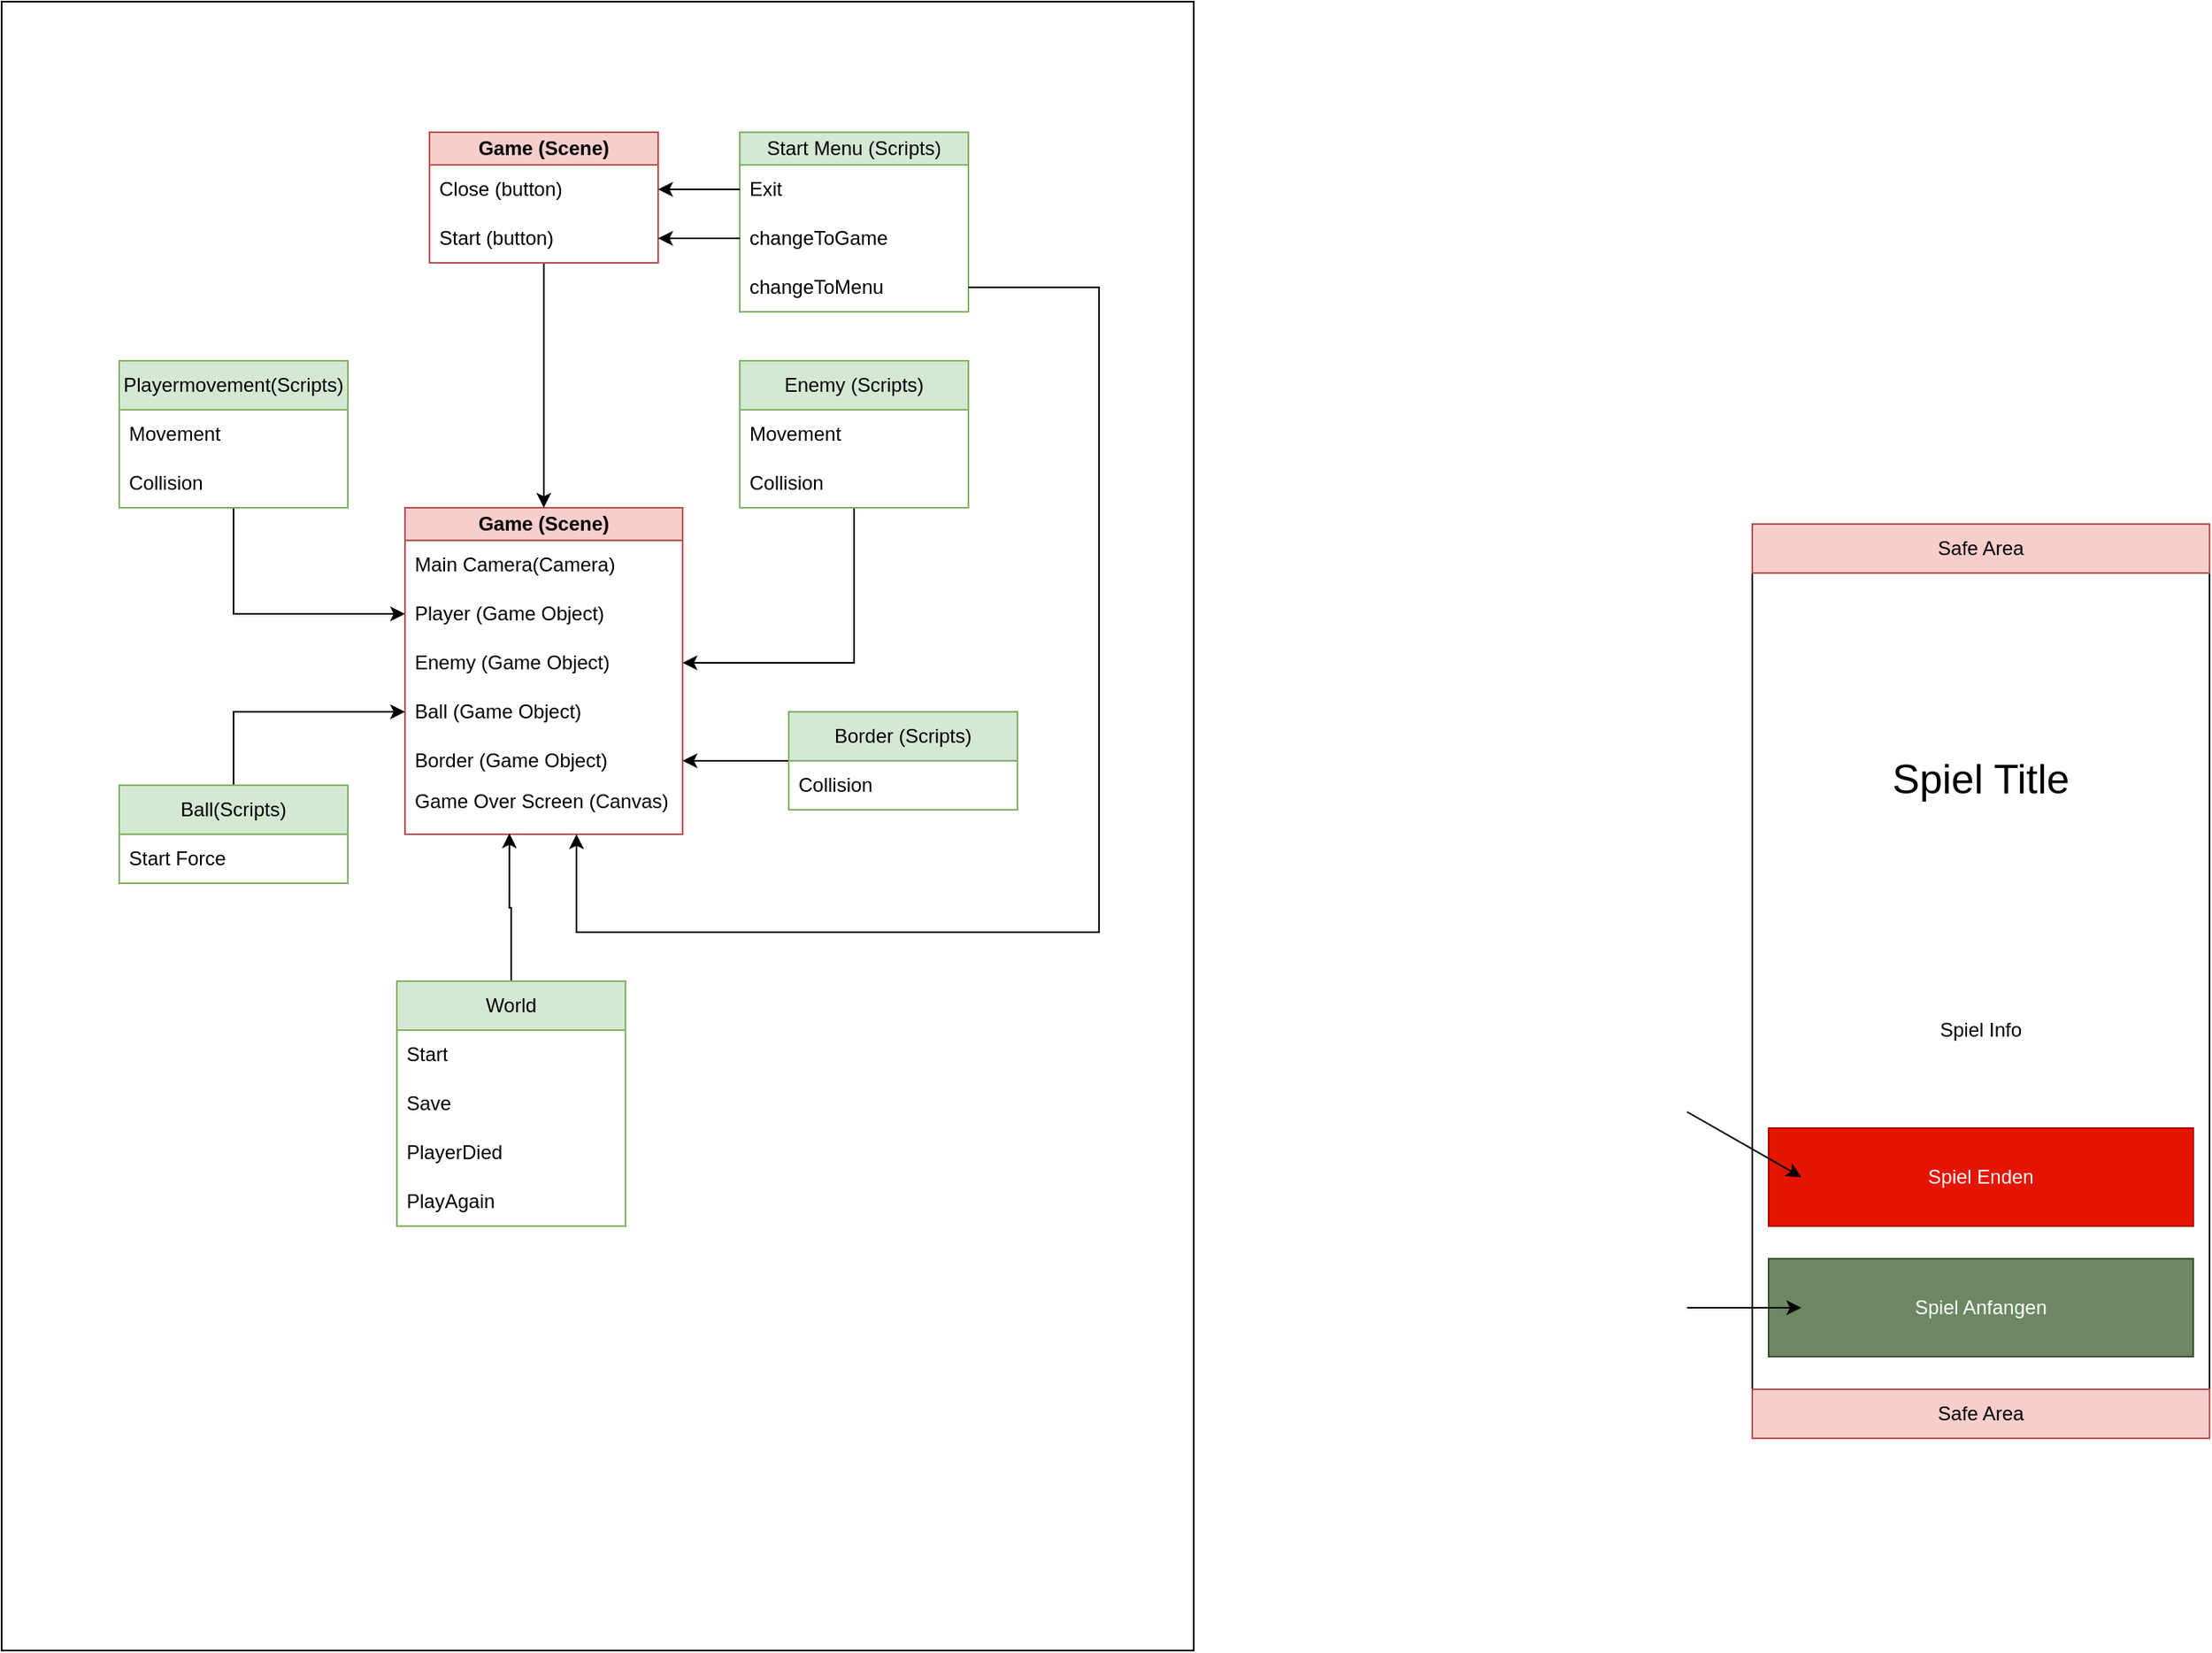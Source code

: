 <mxfile version="20.8.19" type="device"><diagram id="C5RBs43oDa-KdzZeNtuy" name="Page-1"><mxGraphModel dx="1526" dy="783" grid="1" gridSize="10" guides="1" tooltips="1" connect="1" arrows="1" fold="1" page="1" pageScale="1" pageWidth="827" pageHeight="1169" math="0" shadow="0"><root><mxCell id="WIyWlLk6GJQsqaUBKTNV-0"/><mxCell id="WIyWlLk6GJQsqaUBKTNV-1" parent="WIyWlLk6GJQsqaUBKTNV-0"/><mxCell id="-gfk6f27gDRlpJqy_mTU-3" value="" style="rounded=0;whiteSpace=wrap;html=1;" vertex="1" parent="WIyWlLk6GJQsqaUBKTNV-1"><mxGeometry x="48" y="80" width="730" height="1010" as="geometry"/></mxCell><mxCell id="5GjLSVF3ecgDaPZPzRgm-0" value="&lt;b&gt;Game (Scene)&lt;/b&gt;" style="swimlane;fontStyle=0;childLayout=stackLayout;horizontal=1;startSize=20;horizontalStack=0;resizeParent=1;resizeParentMax=0;resizeLast=0;collapsible=1;marginBottom=0;whiteSpace=wrap;html=1;fillColor=#f8cecc;strokeColor=#b85450;" parent="WIyWlLk6GJQsqaUBKTNV-1" vertex="1"><mxGeometry x="295" y="390" width="170" height="200" as="geometry"><mxRectangle x="460" y="210" width="70" height="30" as="alternateBounds"/></mxGeometry></mxCell><mxCell id="5GjLSVF3ecgDaPZPzRgm-1" value="&lt;div&gt;Main Camera(Camera)&lt;/div&gt;" style="text;strokeColor=none;fillColor=none;align=left;verticalAlign=middle;spacingLeft=4;spacingRight=4;overflow=hidden;points=[[0,0.5],[1,0.5]];portConstraint=eastwest;rotatable=0;whiteSpace=wrap;html=1;" parent="5GjLSVF3ecgDaPZPzRgm-0" vertex="1"><mxGeometry y="20" width="170" height="30" as="geometry"/></mxCell><mxCell id="5GjLSVF3ecgDaPZPzRgm-2" value="Player (Game Object)" style="text;strokeColor=none;fillColor=none;align=left;verticalAlign=middle;spacingLeft=4;spacingRight=4;overflow=hidden;points=[[0,0.5],[1,0.5]];portConstraint=eastwest;rotatable=0;whiteSpace=wrap;html=1;" parent="5GjLSVF3ecgDaPZPzRgm-0" vertex="1"><mxGeometry y="50" width="170" height="30" as="geometry"/></mxCell><mxCell id="5GjLSVF3ecgDaPZPzRgm-3" value="&lt;div&gt;Enemy (Game Object)&lt;/div&gt;" style="text;strokeColor=none;fillColor=none;align=left;verticalAlign=middle;spacingLeft=4;spacingRight=4;overflow=hidden;points=[[0,0.5],[1,0.5]];portConstraint=eastwest;rotatable=0;whiteSpace=wrap;html=1;" parent="5GjLSVF3ecgDaPZPzRgm-0" vertex="1"><mxGeometry y="80" width="170" height="30" as="geometry"/></mxCell><mxCell id="5GjLSVF3ecgDaPZPzRgm-5" value="Ball (Game Object)" style="text;strokeColor=none;fillColor=none;align=left;verticalAlign=middle;spacingLeft=4;spacingRight=4;overflow=hidden;points=[[0,0.5],[1,0.5]];portConstraint=eastwest;rotatable=0;whiteSpace=wrap;html=1;" parent="5GjLSVF3ecgDaPZPzRgm-0" vertex="1"><mxGeometry y="110" width="170" height="30" as="geometry"/></mxCell><mxCell id="-gfk6f27gDRlpJqy_mTU-42" value="Border (Game Object)" style="text;strokeColor=none;fillColor=none;align=left;verticalAlign=middle;spacingLeft=4;spacingRight=4;overflow=hidden;points=[[0,0.5],[1,0.5]];portConstraint=eastwest;rotatable=0;whiteSpace=wrap;html=1;" vertex="1" parent="5GjLSVF3ecgDaPZPzRgm-0"><mxGeometry y="140" width="170" height="30" as="geometry"/></mxCell><mxCell id="5GjLSVF3ecgDaPZPzRgm-4" value="&lt;div&gt;Game Over Screen (Canvas)&lt;/div&gt;&lt;div&gt;&lt;br&gt;&lt;/div&gt;" style="text;strokeColor=none;fillColor=none;align=left;verticalAlign=middle;spacingLeft=4;spacingRight=4;overflow=hidden;points=[[0,0.5],[1,0.5]];portConstraint=eastwest;rotatable=0;whiteSpace=wrap;html=1;" parent="5GjLSVF3ecgDaPZPzRgm-0" vertex="1"><mxGeometry y="170" width="170" height="30" as="geometry"/></mxCell><mxCell id="5GjLSVF3ecgDaPZPzRgm-11" style="edgeStyle=orthogonalEdgeStyle;rounded=0;orthogonalLoop=1;jettySize=auto;html=1;" parent="WIyWlLk6GJQsqaUBKTNV-1" source="5GjLSVF3ecgDaPZPzRgm-7" target="5GjLSVF3ecgDaPZPzRgm-2" edge="1"><mxGeometry relative="1" as="geometry"/></mxCell><mxCell id="5GjLSVF3ecgDaPZPzRgm-7" value="Playermovement(Scripts)" style="swimlane;fontStyle=0;childLayout=stackLayout;horizontal=1;startSize=30;horizontalStack=0;resizeParent=1;resizeParentMax=0;resizeLast=0;collapsible=1;marginBottom=0;whiteSpace=wrap;html=1;fillColor=#d5e8d4;strokeColor=#82b366;" parent="WIyWlLk6GJQsqaUBKTNV-1" vertex="1"><mxGeometry x="120" y="300" width="140" height="90" as="geometry"/></mxCell><mxCell id="5GjLSVF3ecgDaPZPzRgm-8" value="Movement" style="text;strokeColor=none;fillColor=none;align=left;verticalAlign=middle;spacingLeft=4;spacingRight=4;overflow=hidden;points=[[0,0.5],[1,0.5]];portConstraint=eastwest;rotatable=0;whiteSpace=wrap;html=1;" parent="5GjLSVF3ecgDaPZPzRgm-7" vertex="1"><mxGeometry y="30" width="140" height="30" as="geometry"/></mxCell><mxCell id="5GjLSVF3ecgDaPZPzRgm-9" value="Collision" style="text;strokeColor=none;fillColor=none;align=left;verticalAlign=middle;spacingLeft=4;spacingRight=4;overflow=hidden;points=[[0,0.5],[1,0.5]];portConstraint=eastwest;rotatable=0;whiteSpace=wrap;html=1;" parent="5GjLSVF3ecgDaPZPzRgm-7" vertex="1"><mxGeometry y="60" width="140" height="30" as="geometry"/></mxCell><mxCell id="5GjLSVF3ecgDaPZPzRgm-16" style="edgeStyle=orthogonalEdgeStyle;rounded=0;orthogonalLoop=1;jettySize=auto;html=1;entryX=0;entryY=0.5;entryDx=0;entryDy=0;" parent="WIyWlLk6GJQsqaUBKTNV-1" source="5GjLSVF3ecgDaPZPzRgm-12" target="5GjLSVF3ecgDaPZPzRgm-5" edge="1"><mxGeometry relative="1" as="geometry"/></mxCell><mxCell id="5GjLSVF3ecgDaPZPzRgm-12" value="Ball(Scripts)" style="swimlane;fontStyle=0;childLayout=stackLayout;horizontal=1;startSize=30;horizontalStack=0;resizeParent=1;resizeParentMax=0;resizeLast=0;collapsible=1;marginBottom=0;whiteSpace=wrap;html=1;fillColor=#d5e8d4;strokeColor=#82b366;" parent="WIyWlLk6GJQsqaUBKTNV-1" vertex="1"><mxGeometry x="120" y="560" width="140" height="60" as="geometry"/></mxCell><mxCell id="5GjLSVF3ecgDaPZPzRgm-13" value="Start Force" style="text;strokeColor=none;fillColor=none;align=left;verticalAlign=middle;spacingLeft=4;spacingRight=4;overflow=hidden;points=[[0,0.5],[1,0.5]];portConstraint=eastwest;rotatable=0;whiteSpace=wrap;html=1;" parent="5GjLSVF3ecgDaPZPzRgm-12" vertex="1"><mxGeometry y="30" width="140" height="30" as="geometry"/></mxCell><mxCell id="-gfk6f27gDRlpJqy_mTU-43" style="edgeStyle=orthogonalEdgeStyle;rounded=0;orthogonalLoop=1;jettySize=auto;html=1;fontSize=25;" edge="1" parent="WIyWlLk6GJQsqaUBKTNV-1" source="5GjLSVF3ecgDaPZPzRgm-17" target="-gfk6f27gDRlpJqy_mTU-42"><mxGeometry relative="1" as="geometry"/></mxCell><mxCell id="5GjLSVF3ecgDaPZPzRgm-17" value="Border (Scripts)" style="swimlane;fontStyle=0;childLayout=stackLayout;horizontal=1;startSize=30;horizontalStack=0;resizeParent=1;resizeParentMax=0;resizeLast=0;collapsible=1;marginBottom=0;whiteSpace=wrap;html=1;fillColor=#d5e8d4;strokeColor=#82b366;" parent="WIyWlLk6GJQsqaUBKTNV-1" vertex="1"><mxGeometry x="530" y="515" width="140" height="60" as="geometry"/></mxCell><mxCell id="5GjLSVF3ecgDaPZPzRgm-18" value="Collision" style="text;strokeColor=none;fillColor=none;align=left;verticalAlign=middle;spacingLeft=4;spacingRight=4;overflow=hidden;points=[[0,0.5],[1,0.5]];portConstraint=eastwest;rotatable=0;whiteSpace=wrap;html=1;" parent="5GjLSVF3ecgDaPZPzRgm-17" vertex="1"><mxGeometry y="30" width="140" height="30" as="geometry"/></mxCell><mxCell id="5GjLSVF3ecgDaPZPzRgm-27" style="edgeStyle=orthogonalEdgeStyle;rounded=0;orthogonalLoop=1;jettySize=auto;html=1;" parent="WIyWlLk6GJQsqaUBKTNV-1" source="5GjLSVF3ecgDaPZPzRgm-24" target="5GjLSVF3ecgDaPZPzRgm-3" edge="1"><mxGeometry relative="1" as="geometry"/></mxCell><mxCell id="5GjLSVF3ecgDaPZPzRgm-24" value="Enemy (Scripts)" style="swimlane;fontStyle=0;childLayout=stackLayout;horizontal=1;startSize=30;horizontalStack=0;resizeParent=1;resizeParentMax=0;resizeLast=0;collapsible=1;marginBottom=0;whiteSpace=wrap;html=1;fillColor=#d5e8d4;strokeColor=#82b366;" parent="WIyWlLk6GJQsqaUBKTNV-1" vertex="1"><mxGeometry x="500" y="300" width="140" height="90" as="geometry"/></mxCell><mxCell id="5GjLSVF3ecgDaPZPzRgm-25" value="Movement" style="text;strokeColor=none;fillColor=none;align=left;verticalAlign=middle;spacingLeft=4;spacingRight=4;overflow=hidden;points=[[0,0.5],[1,0.5]];portConstraint=eastwest;rotatable=0;whiteSpace=wrap;html=1;" parent="5GjLSVF3ecgDaPZPzRgm-24" vertex="1"><mxGeometry y="30" width="140" height="30" as="geometry"/></mxCell><mxCell id="5GjLSVF3ecgDaPZPzRgm-26" value="Collision" style="text;strokeColor=none;fillColor=none;align=left;verticalAlign=middle;spacingLeft=4;spacingRight=4;overflow=hidden;points=[[0,0.5],[1,0.5]];portConstraint=eastwest;rotatable=0;whiteSpace=wrap;html=1;" parent="5GjLSVF3ecgDaPZPzRgm-24" vertex="1"><mxGeometry y="60" width="140" height="30" as="geometry"/></mxCell><mxCell id="-gfk6f27gDRlpJqy_mTU-48" style="edgeStyle=orthogonalEdgeStyle;rounded=0;orthogonalLoop=1;jettySize=auto;html=1;entryX=0.376;entryY=0.983;entryDx=0;entryDy=0;entryPerimeter=0;fontSize=25;" edge="1" parent="WIyWlLk6GJQsqaUBKTNV-1" source="25wPWqFX7AymtjfCbaDo-0" target="5GjLSVF3ecgDaPZPzRgm-4"><mxGeometry relative="1" as="geometry"/></mxCell><mxCell id="25wPWqFX7AymtjfCbaDo-0" value="World" style="swimlane;fontStyle=0;childLayout=stackLayout;horizontal=1;startSize=30;horizontalStack=0;resizeParent=1;resizeParentMax=0;resizeLast=0;collapsible=1;marginBottom=0;whiteSpace=wrap;html=1;fillColor=#d5e8d4;strokeColor=#82b366;" parent="WIyWlLk6GJQsqaUBKTNV-1" vertex="1"><mxGeometry x="290" y="680" width="140" height="150" as="geometry"/></mxCell><mxCell id="25wPWqFX7AymtjfCbaDo-1" value="Start" style="text;strokeColor=none;fillColor=none;align=left;verticalAlign=middle;spacingLeft=4;spacingRight=4;overflow=hidden;points=[[0,0.5],[1,0.5]];portConstraint=eastwest;rotatable=0;whiteSpace=wrap;html=1;" parent="25wPWqFX7AymtjfCbaDo-0" vertex="1"><mxGeometry y="30" width="140" height="30" as="geometry"/></mxCell><mxCell id="25wPWqFX7AymtjfCbaDo-2" value="&lt;div&gt;Save&lt;span style=&quot;white-space: pre;&quot;&gt;&#9;&lt;/span&gt;&lt;span style=&quot;white-space: pre;&quot;&gt;&#9;&lt;/span&gt;&lt;span style=&quot;white-space: pre;&quot;&gt;&#9;&lt;/span&gt;&lt;/div&gt;" style="text;strokeColor=none;fillColor=none;align=left;verticalAlign=middle;spacingLeft=4;spacingRight=4;overflow=hidden;points=[[0,0.5],[1,0.5]];portConstraint=eastwest;rotatable=0;whiteSpace=wrap;html=1;" parent="25wPWqFX7AymtjfCbaDo-0" vertex="1"><mxGeometry y="60" width="140" height="30" as="geometry"/></mxCell><mxCell id="25wPWqFX7AymtjfCbaDo-3" value="PlayerDied" style="text;strokeColor=none;fillColor=none;align=left;verticalAlign=middle;spacingLeft=4;spacingRight=4;overflow=hidden;points=[[0,0.5],[1,0.5]];portConstraint=eastwest;rotatable=0;whiteSpace=wrap;html=1;" parent="25wPWqFX7AymtjfCbaDo-0" vertex="1"><mxGeometry y="90" width="140" height="30" as="geometry"/></mxCell><mxCell id="25wPWqFX7AymtjfCbaDo-4" value="PlayAgain" style="text;strokeColor=none;fillColor=none;align=left;verticalAlign=middle;spacingLeft=4;spacingRight=4;overflow=hidden;points=[[0,0.5],[1,0.5]];portConstraint=eastwest;rotatable=0;whiteSpace=wrap;html=1;" parent="25wPWqFX7AymtjfCbaDo-0" vertex="1"><mxGeometry y="120" width="140" height="30" as="geometry"/></mxCell><mxCell id="-gfk6f27gDRlpJqy_mTU-4" value="" style="rounded=0;whiteSpace=wrap;html=1;" vertex="1" parent="WIyWlLk6GJQsqaUBKTNV-1"><mxGeometry x="1120" y="400" width="280" height="560" as="geometry"/></mxCell><mxCell id="-gfk6f27gDRlpJqy_mTU-5" value="Safe Area" style="rounded=0;whiteSpace=wrap;html=1;fillColor=#f8cecc;strokeColor=#b85450;" vertex="1" parent="WIyWlLk6GJQsqaUBKTNV-1"><mxGeometry x="1120" y="400" width="280" height="30" as="geometry"/></mxCell><mxCell id="-gfk6f27gDRlpJqy_mTU-6" value="Safe Area" style="rounded=0;whiteSpace=wrap;html=1;fillColor=#f8cecc;strokeColor=#b85450;" vertex="1" parent="WIyWlLk6GJQsqaUBKTNV-1"><mxGeometry x="1120" y="930" width="280" height="30" as="geometry"/></mxCell><mxCell id="-gfk6f27gDRlpJqy_mTU-7" value="Spiel Anfangen" style="rounded=0;whiteSpace=wrap;html=1;fillColor=#6d8764;strokeColor=#3A5431;fontColor=#ffffff;" vertex="1" parent="WIyWlLk6GJQsqaUBKTNV-1"><mxGeometry x="1130" y="850" width="260" height="60" as="geometry"/></mxCell><mxCell id="-gfk6f27gDRlpJqy_mTU-8" value="Spiel Enden" style="rounded=0;whiteSpace=wrap;html=1;fillColor=#e51400;strokeColor=#B20000;fontColor=#ffffff;" vertex="1" parent="WIyWlLk6GJQsqaUBKTNV-1"><mxGeometry x="1130" y="770" width="260" height="60" as="geometry"/></mxCell><mxCell id="-gfk6f27gDRlpJqy_mTU-9" value="Spiel Info" style="text;html=1;strokeColor=none;fillColor=none;align=center;verticalAlign=middle;whiteSpace=wrap;rounded=0;" vertex="1" parent="WIyWlLk6GJQsqaUBKTNV-1"><mxGeometry x="1130" y="660" width="260" height="100" as="geometry"/></mxCell><mxCell id="-gfk6f27gDRlpJqy_mTU-10" value="&lt;font style=&quot;font-size: 25px;&quot;&gt;Spiel Title&lt;/font&gt;" style="text;html=1;strokeColor=none;fillColor=none;align=center;verticalAlign=middle;whiteSpace=wrap;rounded=0;" vertex="1" parent="WIyWlLk6GJQsqaUBKTNV-1"><mxGeometry x="1130" y="440" width="260" height="230" as="geometry"/></mxCell><mxCell id="-gfk6f27gDRlpJqy_mTU-11" value="" style="endArrow=classic;html=1;rounded=0;fontSize=25;" edge="1" parent="WIyWlLk6GJQsqaUBKTNV-1"><mxGeometry width="50" height="50" relative="1" as="geometry"><mxPoint x="1080" y="760" as="sourcePoint"/><mxPoint x="1150" y="800" as="targetPoint"/></mxGeometry></mxCell><mxCell id="-gfk6f27gDRlpJqy_mTU-13" value="" style="endArrow=classic;html=1;rounded=0;fontSize=25;" edge="1" parent="WIyWlLk6GJQsqaUBKTNV-1"><mxGeometry width="50" height="50" relative="1" as="geometry"><mxPoint x="1080" y="880" as="sourcePoint"/><mxPoint x="1150" y="880" as="targetPoint"/></mxGeometry></mxCell><mxCell id="-gfk6f27gDRlpJqy_mTU-24" value="Start Menu (Scripts)" style="swimlane;fontStyle=0;childLayout=stackLayout;horizontal=1;startSize=20;horizontalStack=0;resizeParent=1;resizeParentMax=0;resizeLast=0;collapsible=1;marginBottom=0;whiteSpace=wrap;html=1;fillColor=#d5e8d4;strokeColor=#82b366;" vertex="1" parent="WIyWlLk6GJQsqaUBKTNV-1"><mxGeometry x="500" y="160" width="140" height="110" as="geometry"><mxRectangle x="460" y="210" width="70" height="30" as="alternateBounds"/></mxGeometry></mxCell><mxCell id="-gfk6f27gDRlpJqy_mTU-27" value="Exit" style="text;strokeColor=none;fillColor=none;align=left;verticalAlign=middle;spacingLeft=4;spacingRight=4;overflow=hidden;points=[[0,0.5],[1,0.5]];portConstraint=eastwest;rotatable=0;whiteSpace=wrap;html=1;" vertex="1" parent="-gfk6f27gDRlpJqy_mTU-24"><mxGeometry y="20" width="140" height="30" as="geometry"/></mxCell><mxCell id="-gfk6f27gDRlpJqy_mTU-25" value="changeToGame" style="text;strokeColor=none;fillColor=none;align=left;verticalAlign=middle;spacingLeft=4;spacingRight=4;overflow=hidden;points=[[0,0.5],[1,0.5]];portConstraint=eastwest;rotatable=0;whiteSpace=wrap;html=1;" vertex="1" parent="-gfk6f27gDRlpJqy_mTU-24"><mxGeometry y="50" width="140" height="30" as="geometry"/></mxCell><mxCell id="-gfk6f27gDRlpJqy_mTU-44" value="changeToMenu" style="text;strokeColor=none;fillColor=none;align=left;verticalAlign=middle;spacingLeft=4;spacingRight=4;overflow=hidden;points=[[0,0.5],[1,0.5]];portConstraint=eastwest;rotatable=0;whiteSpace=wrap;html=1;" vertex="1" parent="-gfk6f27gDRlpJqy_mTU-24"><mxGeometry y="80" width="140" height="30" as="geometry"/></mxCell><mxCell id="-gfk6f27gDRlpJqy_mTU-38" style="edgeStyle=orthogonalEdgeStyle;rounded=0;orthogonalLoop=1;jettySize=auto;html=1;entryX=0.5;entryY=0;entryDx=0;entryDy=0;fontSize=25;" edge="1" parent="WIyWlLk6GJQsqaUBKTNV-1" source="-gfk6f27gDRlpJqy_mTU-31" target="5GjLSVF3ecgDaPZPzRgm-0"><mxGeometry relative="1" as="geometry"/></mxCell><mxCell id="-gfk6f27gDRlpJqy_mTU-31" value="&lt;b&gt;Game (Scene)&lt;/b&gt;" style="swimlane;fontStyle=0;childLayout=stackLayout;horizontal=1;startSize=20;horizontalStack=0;resizeParent=1;resizeParentMax=0;resizeLast=0;collapsible=1;marginBottom=0;whiteSpace=wrap;html=1;fillColor=#f8cecc;strokeColor=#b85450;" vertex="1" parent="WIyWlLk6GJQsqaUBKTNV-1"><mxGeometry x="310" y="160" width="140" height="80" as="geometry"><mxRectangle x="460" y="210" width="70" height="30" as="alternateBounds"/></mxGeometry></mxCell><mxCell id="-gfk6f27gDRlpJqy_mTU-35" value="Close (button)" style="text;strokeColor=none;fillColor=none;align=left;verticalAlign=middle;spacingLeft=4;spacingRight=4;overflow=hidden;points=[[0,0.5],[1,0.5]];portConstraint=eastwest;rotatable=0;whiteSpace=wrap;html=1;" vertex="1" parent="-gfk6f27gDRlpJqy_mTU-31"><mxGeometry y="20" width="140" height="30" as="geometry"/></mxCell><mxCell id="-gfk6f27gDRlpJqy_mTU-36" value="Start (button)" style="text;strokeColor=none;fillColor=none;align=left;verticalAlign=middle;spacingLeft=4;spacingRight=4;overflow=hidden;points=[[0,0.5],[1,0.5]];portConstraint=eastwest;rotatable=0;whiteSpace=wrap;html=1;" vertex="1" parent="-gfk6f27gDRlpJqy_mTU-31"><mxGeometry y="50" width="140" height="30" as="geometry"/></mxCell><mxCell id="-gfk6f27gDRlpJqy_mTU-41" style="edgeStyle=orthogonalEdgeStyle;rounded=0;orthogonalLoop=1;jettySize=auto;html=1;entryX=1;entryY=0.5;entryDx=0;entryDy=0;fontSize=25;" edge="1" parent="WIyWlLk6GJQsqaUBKTNV-1" source="-gfk6f27gDRlpJqy_mTU-27" target="-gfk6f27gDRlpJqy_mTU-35"><mxGeometry relative="1" as="geometry"/></mxCell><mxCell id="-gfk6f27gDRlpJqy_mTU-45" style="edgeStyle=orthogonalEdgeStyle;rounded=0;orthogonalLoop=1;jettySize=auto;html=1;fontSize=25;" edge="1" parent="WIyWlLk6GJQsqaUBKTNV-1" source="-gfk6f27gDRlpJqy_mTU-44" target="5GjLSVF3ecgDaPZPzRgm-4"><mxGeometry relative="1" as="geometry"><Array as="points"><mxPoint x="720" y="255"/><mxPoint x="720" y="650"/><mxPoint x="400" y="650"/></Array></mxGeometry></mxCell><mxCell id="-gfk6f27gDRlpJqy_mTU-47" style="edgeStyle=orthogonalEdgeStyle;rounded=0;orthogonalLoop=1;jettySize=auto;html=1;fontSize=25;" edge="1" parent="WIyWlLk6GJQsqaUBKTNV-1" source="-gfk6f27gDRlpJqy_mTU-25" target="-gfk6f27gDRlpJqy_mTU-36"><mxGeometry relative="1" as="geometry"/></mxCell></root></mxGraphModel></diagram></mxfile>